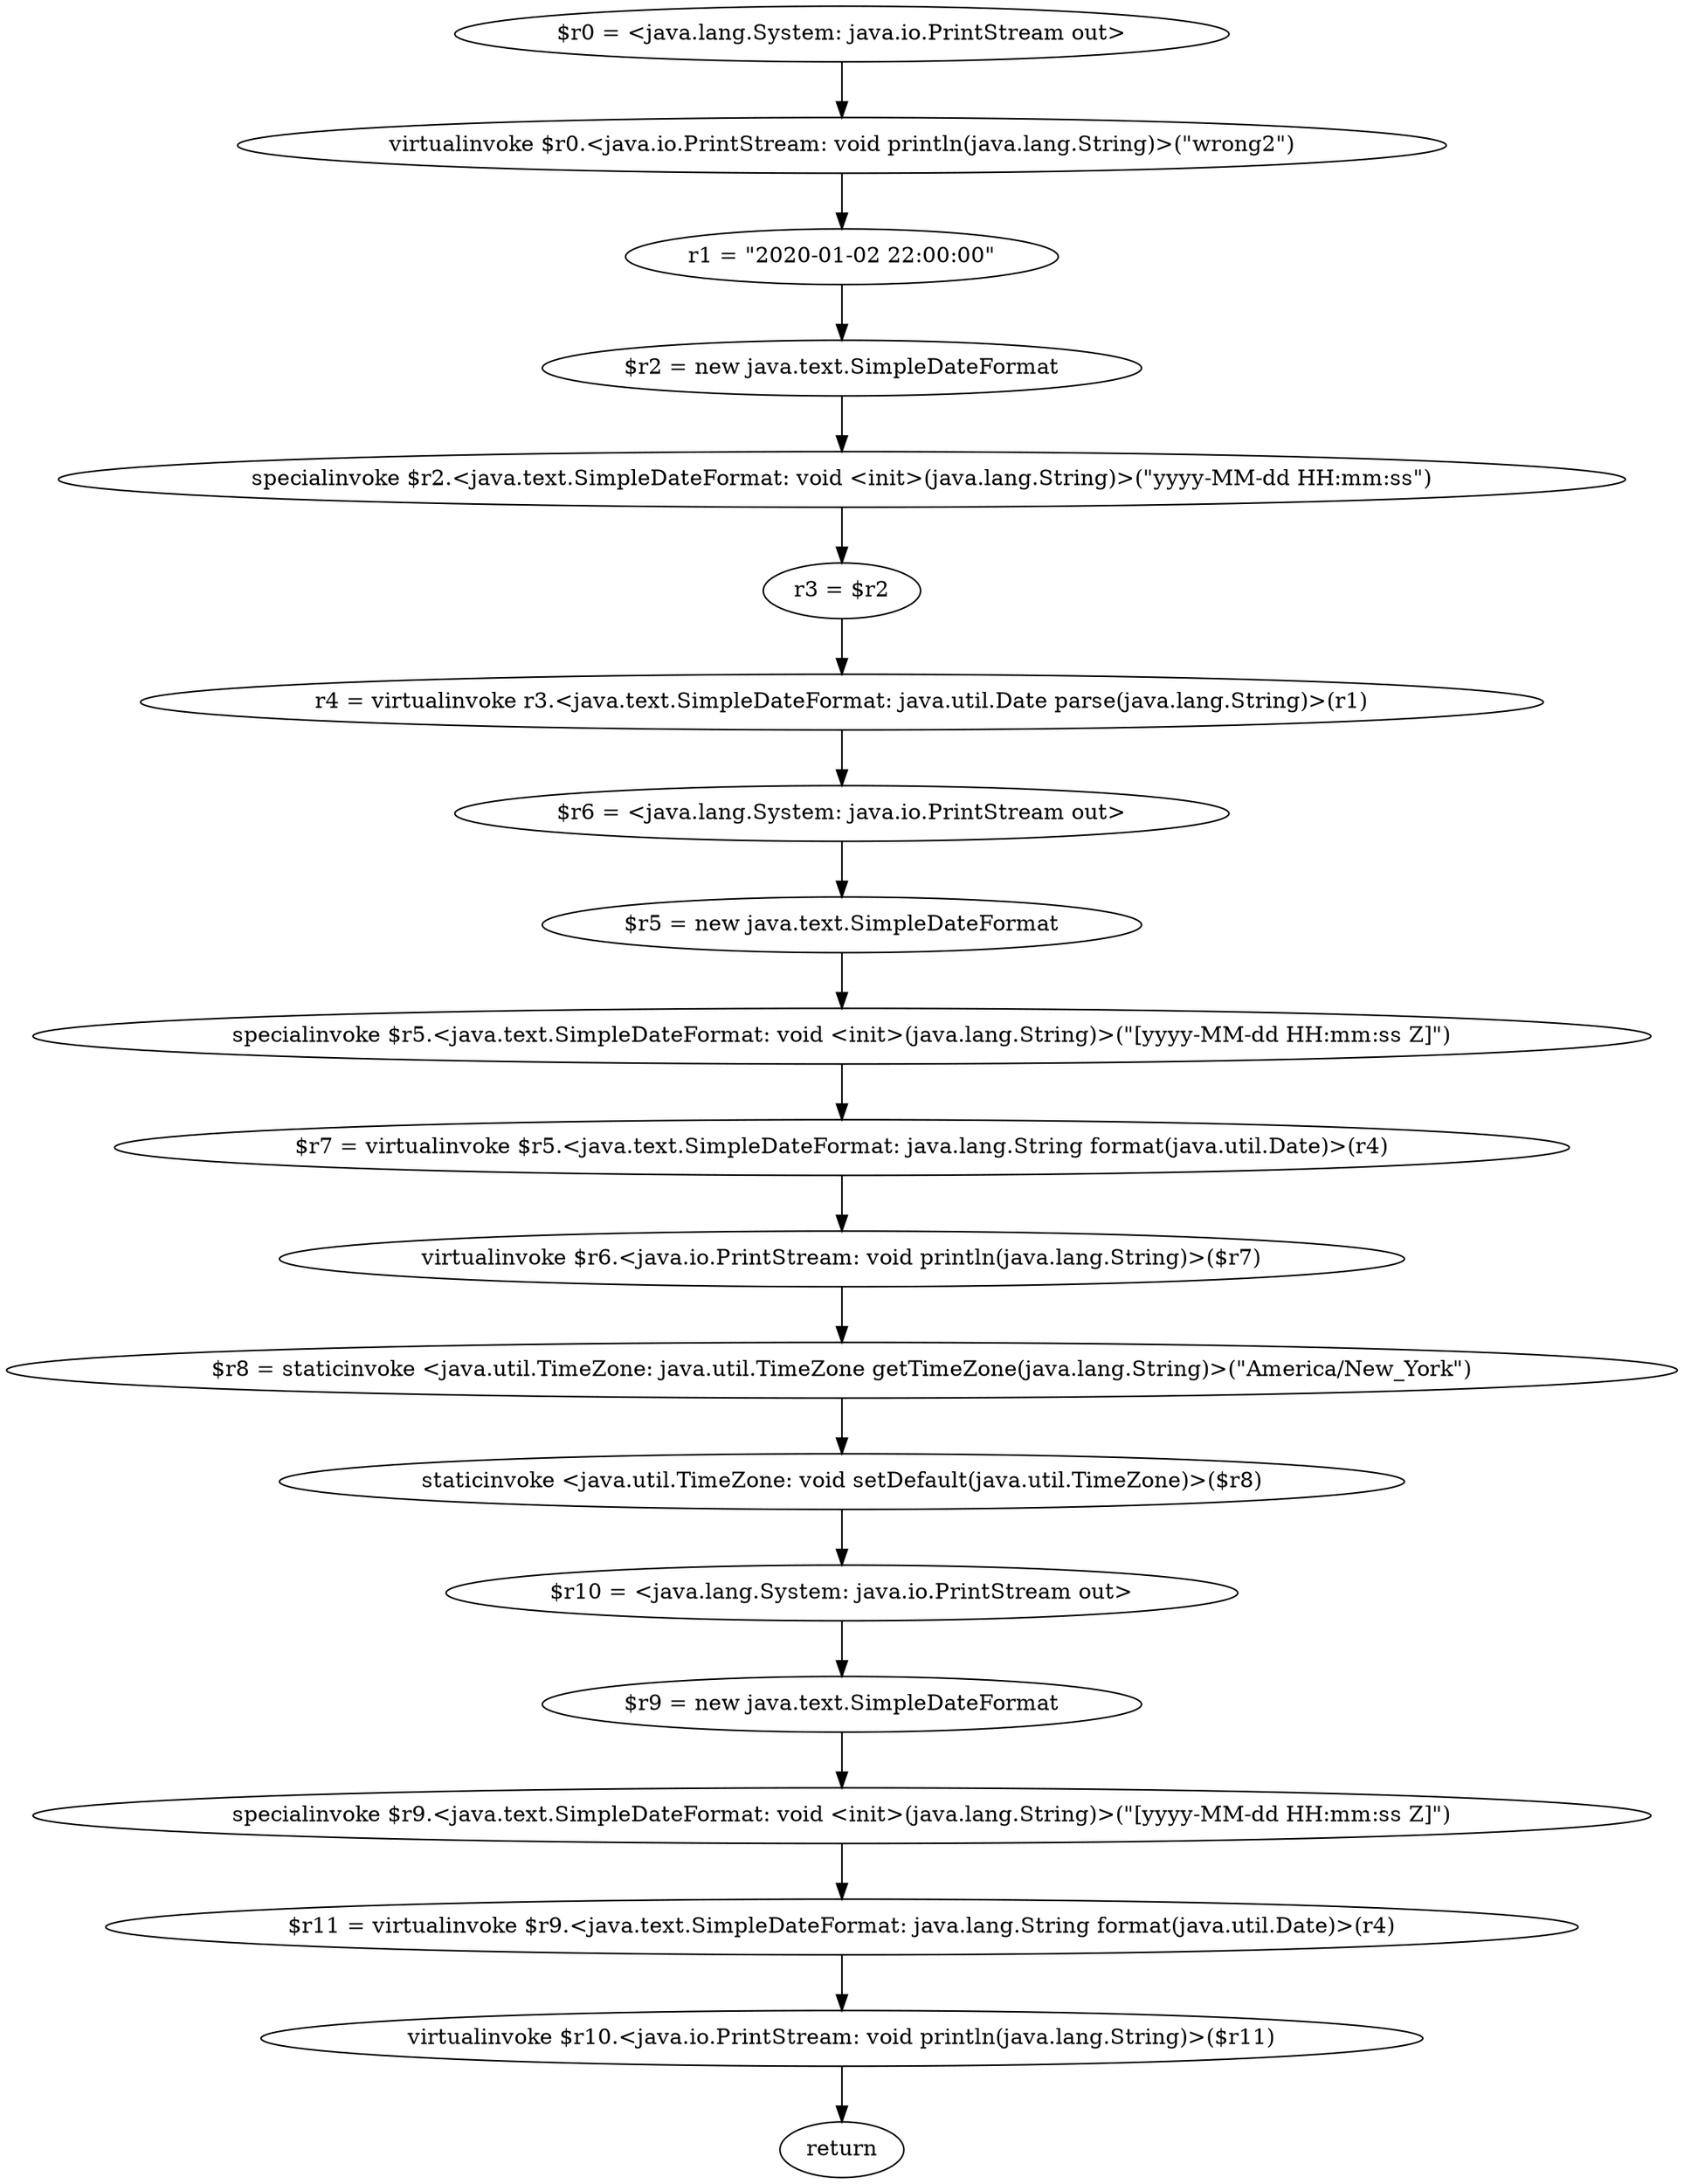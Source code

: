 digraph "unitGraph" {
    "$r0 = <java.lang.System: java.io.PrintStream out>"
    "virtualinvoke $r0.<java.io.PrintStream: void println(java.lang.String)>(\"wrong2\")"
    "r1 = \"2020-01-02 22:00:00\""
    "$r2 = new java.text.SimpleDateFormat"
    "specialinvoke $r2.<java.text.SimpleDateFormat: void <init>(java.lang.String)>(\"yyyy-MM-dd HH:mm:ss\")"
    "r3 = $r2"
    "r4 = virtualinvoke r3.<java.text.SimpleDateFormat: java.util.Date parse(java.lang.String)>(r1)"
    "$r6 = <java.lang.System: java.io.PrintStream out>"
    "$r5 = new java.text.SimpleDateFormat"
    "specialinvoke $r5.<java.text.SimpleDateFormat: void <init>(java.lang.String)>(\"[yyyy-MM-dd HH:mm:ss Z]\")"
    "$r7 = virtualinvoke $r5.<java.text.SimpleDateFormat: java.lang.String format(java.util.Date)>(r4)"
    "virtualinvoke $r6.<java.io.PrintStream: void println(java.lang.String)>($r7)"
    "$r8 = staticinvoke <java.util.TimeZone: java.util.TimeZone getTimeZone(java.lang.String)>(\"America/New_York\")"
    "staticinvoke <java.util.TimeZone: void setDefault(java.util.TimeZone)>($r8)"
    "$r10 = <java.lang.System: java.io.PrintStream out>"
    "$r9 = new java.text.SimpleDateFormat"
    "specialinvoke $r9.<java.text.SimpleDateFormat: void <init>(java.lang.String)>(\"[yyyy-MM-dd HH:mm:ss Z]\")"
    "$r11 = virtualinvoke $r9.<java.text.SimpleDateFormat: java.lang.String format(java.util.Date)>(r4)"
    "virtualinvoke $r10.<java.io.PrintStream: void println(java.lang.String)>($r11)"
    "return"
    "$r0 = <java.lang.System: java.io.PrintStream out>"->"virtualinvoke $r0.<java.io.PrintStream: void println(java.lang.String)>(\"wrong2\")";
    "virtualinvoke $r0.<java.io.PrintStream: void println(java.lang.String)>(\"wrong2\")"->"r1 = \"2020-01-02 22:00:00\"";
    "r1 = \"2020-01-02 22:00:00\""->"$r2 = new java.text.SimpleDateFormat";
    "$r2 = new java.text.SimpleDateFormat"->"specialinvoke $r2.<java.text.SimpleDateFormat: void <init>(java.lang.String)>(\"yyyy-MM-dd HH:mm:ss\")";
    "specialinvoke $r2.<java.text.SimpleDateFormat: void <init>(java.lang.String)>(\"yyyy-MM-dd HH:mm:ss\")"->"r3 = $r2";
    "r3 = $r2"->"r4 = virtualinvoke r3.<java.text.SimpleDateFormat: java.util.Date parse(java.lang.String)>(r1)";
    "r4 = virtualinvoke r3.<java.text.SimpleDateFormat: java.util.Date parse(java.lang.String)>(r1)"->"$r6 = <java.lang.System: java.io.PrintStream out>";
    "$r6 = <java.lang.System: java.io.PrintStream out>"->"$r5 = new java.text.SimpleDateFormat";
    "$r5 = new java.text.SimpleDateFormat"->"specialinvoke $r5.<java.text.SimpleDateFormat: void <init>(java.lang.String)>(\"[yyyy-MM-dd HH:mm:ss Z]\")";
    "specialinvoke $r5.<java.text.SimpleDateFormat: void <init>(java.lang.String)>(\"[yyyy-MM-dd HH:mm:ss Z]\")"->"$r7 = virtualinvoke $r5.<java.text.SimpleDateFormat: java.lang.String format(java.util.Date)>(r4)";
    "$r7 = virtualinvoke $r5.<java.text.SimpleDateFormat: java.lang.String format(java.util.Date)>(r4)"->"virtualinvoke $r6.<java.io.PrintStream: void println(java.lang.String)>($r7)";
    "virtualinvoke $r6.<java.io.PrintStream: void println(java.lang.String)>($r7)"->"$r8 = staticinvoke <java.util.TimeZone: java.util.TimeZone getTimeZone(java.lang.String)>(\"America/New_York\")";
    "$r8 = staticinvoke <java.util.TimeZone: java.util.TimeZone getTimeZone(java.lang.String)>(\"America/New_York\")"->"staticinvoke <java.util.TimeZone: void setDefault(java.util.TimeZone)>($r8)";
    "staticinvoke <java.util.TimeZone: void setDefault(java.util.TimeZone)>($r8)"->"$r10 = <java.lang.System: java.io.PrintStream out>";
    "$r10 = <java.lang.System: java.io.PrintStream out>"->"$r9 = new java.text.SimpleDateFormat";
    "$r9 = new java.text.SimpleDateFormat"->"specialinvoke $r9.<java.text.SimpleDateFormat: void <init>(java.lang.String)>(\"[yyyy-MM-dd HH:mm:ss Z]\")";
    "specialinvoke $r9.<java.text.SimpleDateFormat: void <init>(java.lang.String)>(\"[yyyy-MM-dd HH:mm:ss Z]\")"->"$r11 = virtualinvoke $r9.<java.text.SimpleDateFormat: java.lang.String format(java.util.Date)>(r4)";
    "$r11 = virtualinvoke $r9.<java.text.SimpleDateFormat: java.lang.String format(java.util.Date)>(r4)"->"virtualinvoke $r10.<java.io.PrintStream: void println(java.lang.String)>($r11)";
    "virtualinvoke $r10.<java.io.PrintStream: void println(java.lang.String)>($r11)"->"return";
}

